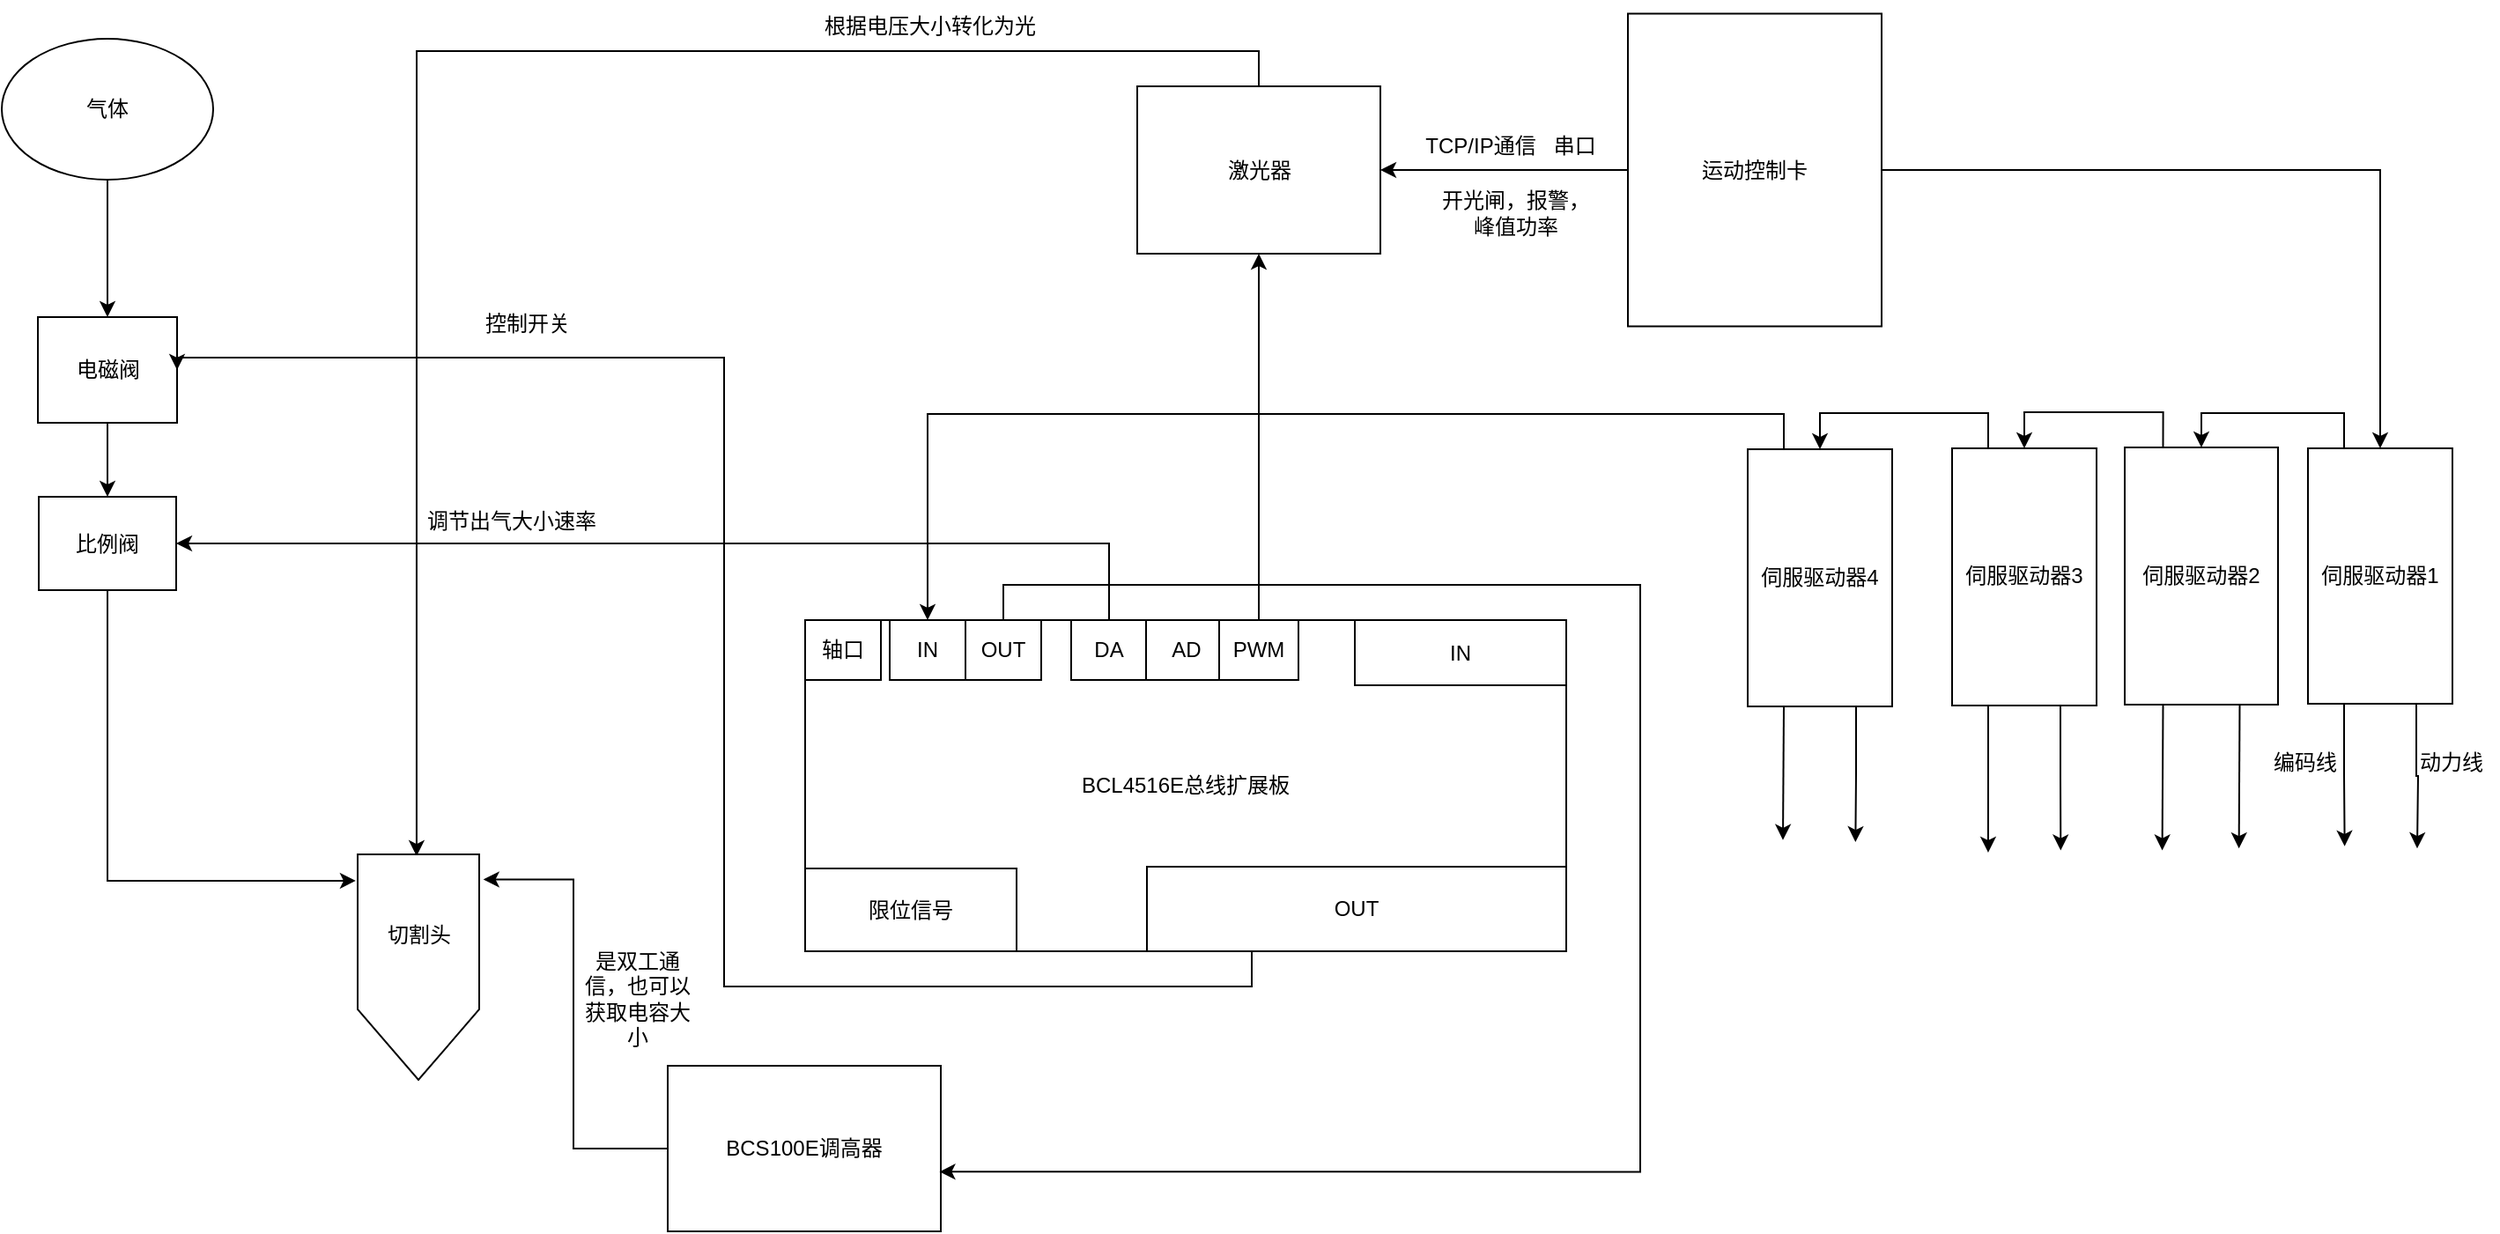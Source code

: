 <mxfile version="21.4.0" type="github">
  <diagram name="第 1 页" id="Sj_WYt5OKRIJuK22mfJQ">
    <mxGraphModel dx="2228" dy="796" grid="0" gridSize="10" guides="1" tooltips="1" connect="1" arrows="1" fold="1" page="1" pageScale="1" pageWidth="827" pageHeight="1169" math="0" shadow="0">
      <root>
        <mxCell id="0" />
        <mxCell id="1" parent="0" />
        <mxCell id="DxByQ7VoARv61hAJ5osO-48" style="edgeStyle=orthogonalEdgeStyle;rounded=0;orthogonalLoop=1;jettySize=auto;html=1;exitX=0.25;exitY=0;exitDx=0;exitDy=0;entryX=0.5;entryY=0;entryDx=0;entryDy=0;" edge="1" parent="1" source="DxByQ7VoARv61hAJ5osO-1" target="DxByQ7VoARv61hAJ5osO-71">
          <mxGeometry relative="1" as="geometry" />
        </mxCell>
        <mxCell id="DxByQ7VoARv61hAJ5osO-67" style="edgeStyle=orthogonalEdgeStyle;rounded=0;orthogonalLoop=1;jettySize=auto;html=1;exitX=0.75;exitY=1;exitDx=0;exitDy=0;" edge="1" parent="1" source="DxByQ7VoARv61hAJ5osO-1">
          <mxGeometry relative="1" as="geometry">
            <mxPoint x="426.176" y="511.059" as="targetPoint" />
          </mxGeometry>
        </mxCell>
        <mxCell id="DxByQ7VoARv61hAJ5osO-68" style="edgeStyle=orthogonalEdgeStyle;rounded=0;orthogonalLoop=1;jettySize=auto;html=1;exitX=0.25;exitY=1;exitDx=0;exitDy=0;" edge="1" parent="1" source="DxByQ7VoARv61hAJ5osO-1">
          <mxGeometry relative="1" as="geometry">
            <mxPoint x="385" y="509.882" as="targetPoint" />
          </mxGeometry>
        </mxCell>
        <mxCell id="DxByQ7VoARv61hAJ5osO-1" value="伺服驱动器4" style="rounded=0;whiteSpace=wrap;html=1;" vertex="1" parent="1">
          <mxGeometry x="365" y="288.02" width="82" height="146" as="geometry" />
        </mxCell>
        <mxCell id="DxByQ7VoARv61hAJ5osO-52" style="edgeStyle=orthogonalEdgeStyle;rounded=0;orthogonalLoop=1;jettySize=auto;html=1;exitX=0.25;exitY=0;exitDx=0;exitDy=0;entryX=0.5;entryY=0;entryDx=0;entryDy=0;" edge="1" parent="1" source="DxByQ7VoARv61hAJ5osO-2" target="DxByQ7VoARv61hAJ5osO-1">
          <mxGeometry relative="1" as="geometry" />
        </mxCell>
        <mxCell id="DxByQ7VoARv61hAJ5osO-66" style="edgeStyle=orthogonalEdgeStyle;rounded=0;orthogonalLoop=1;jettySize=auto;html=1;exitX=0.25;exitY=1;exitDx=0;exitDy=0;" edge="1" parent="1" source="DxByQ7VoARv61hAJ5osO-2">
          <mxGeometry relative="1" as="geometry">
            <mxPoint x="501.471" y="516.941" as="targetPoint" />
          </mxGeometry>
        </mxCell>
        <mxCell id="DxByQ7VoARv61hAJ5osO-69" style="edgeStyle=orthogonalEdgeStyle;rounded=0;orthogonalLoop=1;jettySize=auto;html=1;exitX=0.75;exitY=1;exitDx=0;exitDy=0;" edge="1" parent="1" source="DxByQ7VoARv61hAJ5osO-2">
          <mxGeometry relative="1" as="geometry">
            <mxPoint x="542.647" y="515.765" as="targetPoint" />
          </mxGeometry>
        </mxCell>
        <mxCell id="DxByQ7VoARv61hAJ5osO-2" value="伺服驱动器3" style="rounded=0;whiteSpace=wrap;html=1;" vertex="1" parent="1">
          <mxGeometry x="481" y="287.49" width="82" height="146" as="geometry" />
        </mxCell>
        <mxCell id="DxByQ7VoARv61hAJ5osO-51" style="edgeStyle=orthogonalEdgeStyle;rounded=0;orthogonalLoop=1;jettySize=auto;html=1;exitX=0.25;exitY=0;exitDx=0;exitDy=0;entryX=0.5;entryY=0;entryDx=0;entryDy=0;" edge="1" parent="1" source="DxByQ7VoARv61hAJ5osO-3" target="DxByQ7VoARv61hAJ5osO-2">
          <mxGeometry relative="1" as="geometry" />
        </mxCell>
        <mxCell id="DxByQ7VoARv61hAJ5osO-63" style="edgeStyle=orthogonalEdgeStyle;rounded=0;orthogonalLoop=1;jettySize=auto;html=1;exitX=0.75;exitY=1;exitDx=0;exitDy=0;" edge="1" parent="1" source="DxByQ7VoARv61hAJ5osO-3">
          <mxGeometry relative="1" as="geometry">
            <mxPoint x="643.824" y="514.588" as="targetPoint" />
          </mxGeometry>
        </mxCell>
        <mxCell id="DxByQ7VoARv61hAJ5osO-64" style="edgeStyle=orthogonalEdgeStyle;rounded=0;orthogonalLoop=1;jettySize=auto;html=1;exitX=0.25;exitY=1;exitDx=0;exitDy=0;" edge="1" parent="1" source="DxByQ7VoARv61hAJ5osO-3">
          <mxGeometry relative="1" as="geometry">
            <mxPoint x="600.294" y="515.765" as="targetPoint" />
          </mxGeometry>
        </mxCell>
        <mxCell id="DxByQ7VoARv61hAJ5osO-3" value="伺服驱动器2" style="rounded=0;whiteSpace=wrap;html=1;" vertex="1" parent="1">
          <mxGeometry x="579" y="286.99" width="87" height="146" as="geometry" />
        </mxCell>
        <mxCell id="DxByQ7VoARv61hAJ5osO-50" style="edgeStyle=orthogonalEdgeStyle;rounded=0;orthogonalLoop=1;jettySize=auto;html=1;exitX=0.25;exitY=0;exitDx=0;exitDy=0;entryX=0.5;entryY=0;entryDx=0;entryDy=0;" edge="1" parent="1" source="DxByQ7VoARv61hAJ5osO-4" target="DxByQ7VoARv61hAJ5osO-3">
          <mxGeometry relative="1" as="geometry" />
        </mxCell>
        <mxCell id="DxByQ7VoARv61hAJ5osO-59" style="edgeStyle=orthogonalEdgeStyle;rounded=0;orthogonalLoop=1;jettySize=auto;html=1;exitX=0.75;exitY=1;exitDx=0;exitDy=0;" edge="1" parent="1" source="DxByQ7VoARv61hAJ5osO-4">
          <mxGeometry relative="1" as="geometry">
            <mxPoint x="745" y="514.588" as="targetPoint" />
          </mxGeometry>
        </mxCell>
        <mxCell id="DxByQ7VoARv61hAJ5osO-60" style="edgeStyle=orthogonalEdgeStyle;rounded=0;orthogonalLoop=1;jettySize=auto;html=1;exitX=0.25;exitY=1;exitDx=0;exitDy=0;" edge="1" parent="1" source="DxByQ7VoARv61hAJ5osO-4">
          <mxGeometry relative="1" as="geometry">
            <mxPoint x="703.824" y="513.412" as="targetPoint" />
          </mxGeometry>
        </mxCell>
        <mxCell id="DxByQ7VoARv61hAJ5osO-4" value="伺服驱动器1" style="rounded=0;whiteSpace=wrap;html=1;" vertex="1" parent="1">
          <mxGeometry x="683" y="287.49" width="82" height="145" as="geometry" />
        </mxCell>
        <mxCell id="DxByQ7VoARv61hAJ5osO-49" style="edgeStyle=orthogonalEdgeStyle;rounded=0;orthogonalLoop=1;jettySize=auto;html=1;exitX=1;exitY=0.5;exitDx=0;exitDy=0;entryX=0.5;entryY=0;entryDx=0;entryDy=0;" edge="1" parent="1" source="DxByQ7VoARv61hAJ5osO-9" target="DxByQ7VoARv61hAJ5osO-4">
          <mxGeometry relative="1" as="geometry" />
        </mxCell>
        <mxCell id="DxByQ7VoARv61hAJ5osO-54" style="edgeStyle=orthogonalEdgeStyle;rounded=0;orthogonalLoop=1;jettySize=auto;html=1;exitX=0;exitY=0.5;exitDx=0;exitDy=0;entryX=1;entryY=0.5;entryDx=0;entryDy=0;" edge="1" parent="1" source="DxByQ7VoARv61hAJ5osO-9" target="DxByQ7VoARv61hAJ5osO-10">
          <mxGeometry relative="1" as="geometry" />
        </mxCell>
        <mxCell id="DxByQ7VoARv61hAJ5osO-9" value="运动控制卡" style="rounded=0;whiteSpace=wrap;html=1;" vertex="1" parent="1">
          <mxGeometry x="297" y="40.75" width="144" height="177.5" as="geometry" />
        </mxCell>
        <mxCell id="DxByQ7VoARv61hAJ5osO-39" style="edgeStyle=orthogonalEdgeStyle;rounded=0;orthogonalLoop=1;jettySize=auto;html=1;exitX=0.5;exitY=0;exitDx=0;exitDy=0;entryX=0.485;entryY=0.008;entryDx=0;entryDy=0;entryPerimeter=0;" edge="1" parent="1" source="DxByQ7VoARv61hAJ5osO-10" target="DxByQ7VoARv61hAJ5osO-22">
          <mxGeometry relative="1" as="geometry" />
        </mxCell>
        <mxCell id="DxByQ7VoARv61hAJ5osO-10" value="激光器" style="rounded=0;whiteSpace=wrap;html=1;" vertex="1" parent="1">
          <mxGeometry x="18.5" y="82" width="138" height="95" as="geometry" />
        </mxCell>
        <mxCell id="DxByQ7VoARv61hAJ5osO-12" value="BCL4516E总线扩展板" style="rounded=0;whiteSpace=wrap;html=1;" vertex="1" parent="1">
          <mxGeometry x="-170" y="385" width="432" height="188" as="geometry" />
        </mxCell>
        <mxCell id="DxByQ7VoARv61hAJ5osO-75" style="edgeStyle=orthogonalEdgeStyle;rounded=0;orthogonalLoop=1;jettySize=auto;html=1;exitX=0;exitY=0.5;exitDx=0;exitDy=0;entryX=1.034;entryY=0.111;entryDx=0;entryDy=0;entryPerimeter=0;" edge="1" parent="1" source="DxByQ7VoARv61hAJ5osO-14" target="DxByQ7VoARv61hAJ5osO-22">
          <mxGeometry relative="1" as="geometry" />
        </mxCell>
        <mxCell id="DxByQ7VoARv61hAJ5osO-14" value="BCS100E调高器" style="rounded=0;whiteSpace=wrap;html=1;" vertex="1" parent="1">
          <mxGeometry x="-248" y="638" width="155" height="94" as="geometry" />
        </mxCell>
        <mxCell id="DxByQ7VoARv61hAJ5osO-19" style="edgeStyle=orthogonalEdgeStyle;rounded=0;orthogonalLoop=1;jettySize=auto;html=1;exitX=0.5;exitY=1;exitDx=0;exitDy=0;" edge="1" parent="1" source="DxByQ7VoARv61hAJ5osO-15" target="DxByQ7VoARv61hAJ5osO-16">
          <mxGeometry relative="1" as="geometry" />
        </mxCell>
        <mxCell id="DxByQ7VoARv61hAJ5osO-15" value="电磁阀" style="rounded=0;whiteSpace=wrap;html=1;" vertex="1" parent="1">
          <mxGeometry x="-605.5" y="213" width="79" height="60" as="geometry" />
        </mxCell>
        <mxCell id="DxByQ7VoARv61hAJ5osO-38" style="edgeStyle=orthogonalEdgeStyle;rounded=0;orthogonalLoop=1;jettySize=auto;html=1;exitX=0.5;exitY=1;exitDx=0;exitDy=0;entryX=-0.015;entryY=0.117;entryDx=0;entryDy=0;entryPerimeter=0;" edge="1" parent="1" source="DxByQ7VoARv61hAJ5osO-16" target="DxByQ7VoARv61hAJ5osO-22">
          <mxGeometry relative="1" as="geometry" />
        </mxCell>
        <mxCell id="DxByQ7VoARv61hAJ5osO-16" value="比例阀" style="rounded=0;whiteSpace=wrap;html=1;" vertex="1" parent="1">
          <mxGeometry x="-605" y="315" width="78" height="53" as="geometry" />
        </mxCell>
        <mxCell id="DxByQ7VoARv61hAJ5osO-25" style="edgeStyle=orthogonalEdgeStyle;rounded=0;orthogonalLoop=1;jettySize=auto;html=1;exitX=0.5;exitY=1;exitDx=0;exitDy=0;" edge="1" parent="1" source="DxByQ7VoARv61hAJ5osO-17" target="DxByQ7VoARv61hAJ5osO-15">
          <mxGeometry relative="1" as="geometry" />
        </mxCell>
        <mxCell id="DxByQ7VoARv61hAJ5osO-17" value="气体" style="ellipse;whiteSpace=wrap;html=1;" vertex="1" parent="1">
          <mxGeometry x="-626" y="55" width="120" height="80" as="geometry" />
        </mxCell>
        <mxCell id="DxByQ7VoARv61hAJ5osO-22" value="" style="shape=mxgraph.pid.vessels.spray_drier;html=1;pointerEvents=1;align=center;verticalLabelPosition=bottom;verticalAlign=top;dashed=0;" vertex="1" parent="1">
          <mxGeometry x="-424" y="518" width="69" height="128" as="geometry" />
        </mxCell>
        <mxCell id="DxByQ7VoARv61hAJ5osO-35" style="edgeStyle=orthogonalEdgeStyle;rounded=0;orthogonalLoop=1;jettySize=auto;html=1;exitX=0.5;exitY=0;exitDx=0;exitDy=0;entryX=1;entryY=0.5;entryDx=0;entryDy=0;" edge="1" parent="1" source="DxByQ7VoARv61hAJ5osO-27" target="DxByQ7VoARv61hAJ5osO-16">
          <mxGeometry relative="1" as="geometry" />
        </mxCell>
        <mxCell id="DxByQ7VoARv61hAJ5osO-27" value="DA" style="rounded=0;whiteSpace=wrap;html=1;" vertex="1" parent="1">
          <mxGeometry x="-19" y="385" width="43" height="34" as="geometry" />
        </mxCell>
        <mxCell id="DxByQ7VoARv61hAJ5osO-28" value="AD" style="rounded=0;whiteSpace=wrap;html=1;" vertex="1" parent="1">
          <mxGeometry x="23.5" y="385" width="45" height="34" as="geometry" />
        </mxCell>
        <mxCell id="DxByQ7VoARv61hAJ5osO-36" style="edgeStyle=orthogonalEdgeStyle;rounded=0;orthogonalLoop=1;jettySize=auto;html=1;exitX=0.5;exitY=0;exitDx=0;exitDy=0;entryX=0.5;entryY=1;entryDx=0;entryDy=0;" edge="1" parent="1" source="DxByQ7VoARv61hAJ5osO-30" target="DxByQ7VoARv61hAJ5osO-10">
          <mxGeometry relative="1" as="geometry" />
        </mxCell>
        <mxCell id="DxByQ7VoARv61hAJ5osO-30" value="PWM" style="rounded=0;whiteSpace=wrap;html=1;" vertex="1" parent="1">
          <mxGeometry x="65" y="385" width="45" height="34" as="geometry" />
        </mxCell>
        <mxCell id="DxByQ7VoARv61hAJ5osO-34" style="edgeStyle=orthogonalEdgeStyle;rounded=0;orthogonalLoop=1;jettySize=auto;html=1;exitX=0.25;exitY=1;exitDx=0;exitDy=0;entryX=1;entryY=0.5;entryDx=0;entryDy=0;" edge="1" parent="1" source="DxByQ7VoARv61hAJ5osO-33" target="DxByQ7VoARv61hAJ5osO-15">
          <mxGeometry relative="1" as="geometry">
            <mxPoint x="-229" y="285" as="targetPoint" />
            <Array as="points">
              <mxPoint x="84" y="593" />
              <mxPoint x="-216" y="593" />
              <mxPoint x="-216" y="236" />
            </Array>
          </mxGeometry>
        </mxCell>
        <mxCell id="DxByQ7VoARv61hAJ5osO-33" value="OUT" style="rounded=0;whiteSpace=wrap;html=1;" vertex="1" parent="1">
          <mxGeometry x="24" y="525" width="238" height="48" as="geometry" />
        </mxCell>
        <mxCell id="DxByQ7VoARv61hAJ5osO-40" value="IN" style="rounded=0;whiteSpace=wrap;html=1;" vertex="1" parent="1">
          <mxGeometry x="142" y="385" width="120" height="37" as="geometry" />
        </mxCell>
        <mxCell id="DxByQ7VoARv61hAJ5osO-55" value="TCP/IP通信&amp;nbsp; &amp;nbsp;串口" style="text;html=1;align=center;verticalAlign=middle;resizable=0;points=[];autosize=1;strokeColor=none;fillColor=none;" vertex="1" parent="1">
          <mxGeometry x="172" y="103" width="115" height="26" as="geometry" />
        </mxCell>
        <mxCell id="DxByQ7VoARv61hAJ5osO-58" value="开光闸，报警，峰值功率" style="text;html=1;strokeColor=none;fillColor=none;align=center;verticalAlign=middle;whiteSpace=wrap;rounded=0;" vertex="1" parent="1">
          <mxGeometry x="189" y="121" width="89" height="66" as="geometry" />
        </mxCell>
        <mxCell id="DxByQ7VoARv61hAJ5osO-61" value="动力线" style="text;html=1;align=center;verticalAlign=middle;resizable=0;points=[];autosize=1;strokeColor=none;fillColor=none;" vertex="1" parent="1">
          <mxGeometry x="737" y="453" width="54" height="26" as="geometry" />
        </mxCell>
        <mxCell id="DxByQ7VoARv61hAJ5osO-62" value="编码线" style="text;html=1;align=center;verticalAlign=middle;resizable=0;points=[];autosize=1;strokeColor=none;fillColor=none;" vertex="1" parent="1">
          <mxGeometry x="654" y="453" width="54" height="26" as="geometry" />
        </mxCell>
        <mxCell id="DxByQ7VoARv61hAJ5osO-71" value="IN" style="rounded=0;whiteSpace=wrap;html=1;" vertex="1" parent="1">
          <mxGeometry x="-122" y="385" width="43" height="34" as="geometry" />
        </mxCell>
        <mxCell id="DxByQ7VoARv61hAJ5osO-73" style="edgeStyle=orthogonalEdgeStyle;rounded=0;orthogonalLoop=1;jettySize=auto;html=1;exitX=0.5;exitY=0;exitDx=0;exitDy=0;entryX=0.995;entryY=0.64;entryDx=0;entryDy=0;entryPerimeter=0;" edge="1" parent="1" source="DxByQ7VoARv61hAJ5osO-72" target="DxByQ7VoARv61hAJ5osO-14">
          <mxGeometry relative="1" as="geometry">
            <Array as="points">
              <mxPoint x="-57" y="365" />
              <mxPoint x="304" y="365" />
              <mxPoint x="304" y="698" />
            </Array>
          </mxGeometry>
        </mxCell>
        <mxCell id="DxByQ7VoARv61hAJ5osO-72" value="OUT" style="rounded=0;whiteSpace=wrap;html=1;" vertex="1" parent="1">
          <mxGeometry x="-79" y="385" width="43" height="34" as="geometry" />
        </mxCell>
        <mxCell id="DxByQ7VoARv61hAJ5osO-77" value="轴口" style="rounded=0;whiteSpace=wrap;html=1;" vertex="1" parent="1">
          <mxGeometry x="-170" y="385" width="43" height="34" as="geometry" />
        </mxCell>
        <mxCell id="DxByQ7VoARv61hAJ5osO-78" value="限位信号" style="rounded=0;whiteSpace=wrap;html=1;" vertex="1" parent="1">
          <mxGeometry x="-170" y="526" width="120" height="47" as="geometry" />
        </mxCell>
        <mxCell id="DxByQ7VoARv61hAJ5osO-79" value="控制开关" style="text;html=1;align=center;verticalAlign=middle;resizable=0;points=[];autosize=1;strokeColor=none;fillColor=none;" vertex="1" parent="1">
          <mxGeometry x="-361" y="204" width="66" height="26" as="geometry" />
        </mxCell>
        <mxCell id="DxByQ7VoARv61hAJ5osO-80" value="调节出气大小速率" style="text;html=1;align=center;verticalAlign=middle;resizable=0;points=[];autosize=1;strokeColor=none;fillColor=none;" vertex="1" parent="1">
          <mxGeometry x="-394" y="316" width="114" height="26" as="geometry" />
        </mxCell>
        <mxCell id="DxByQ7VoARv61hAJ5osO-81" value="切割头" style="text;html=1;strokeColor=none;fillColor=none;align=center;verticalAlign=middle;whiteSpace=wrap;rounded=0;" vertex="1" parent="1">
          <mxGeometry x="-419.5" y="549" width="60" height="30" as="geometry" />
        </mxCell>
        <mxCell id="DxByQ7VoARv61hAJ5osO-83" value="根据电压大小转化为光" style="text;html=1;strokeColor=none;fillColor=none;align=center;verticalAlign=middle;whiteSpace=wrap;rounded=0;" vertex="1" parent="1">
          <mxGeometry x="-165" y="33" width="132" height="30" as="geometry" />
        </mxCell>
        <mxCell id="DxByQ7VoARv61hAJ5osO-84" value="是双工通信，也可以获取电容大小" style="text;html=1;strokeColor=none;fillColor=none;align=center;verticalAlign=middle;whiteSpace=wrap;rounded=0;" vertex="1" parent="1">
          <mxGeometry x="-300" y="585" width="70" height="30" as="geometry" />
        </mxCell>
      </root>
    </mxGraphModel>
  </diagram>
</mxfile>

